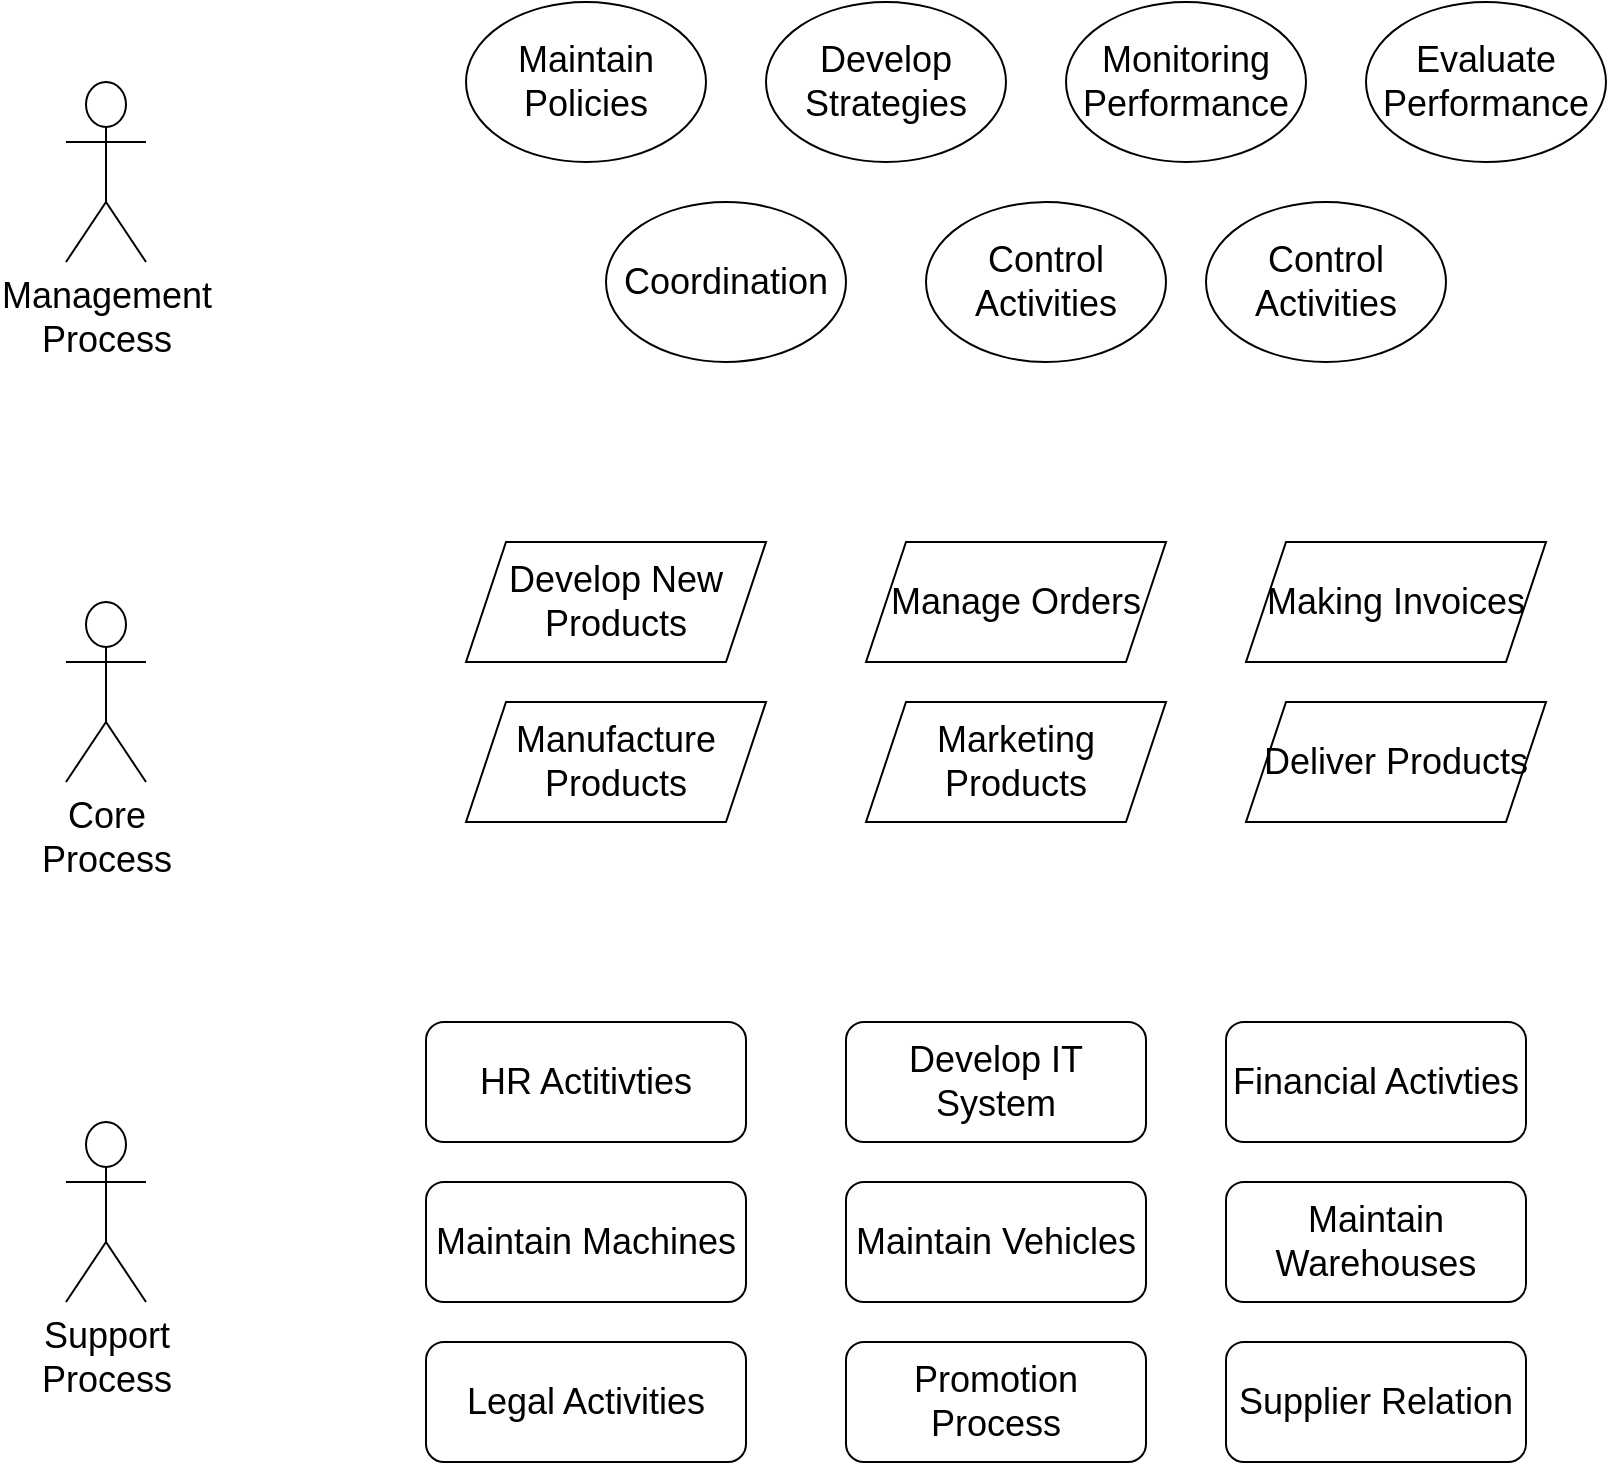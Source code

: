 <mxfile version="15.8.7" type="device"><diagram id="Mw8cWaUhMOjpOVqksa4J" name="Page-1"><mxGraphModel dx="1102" dy="865" grid="1" gridSize="10" guides="1" tooltips="1" connect="1" arrows="1" fold="1" page="1" pageScale="1" pageWidth="850" pageHeight="1100" math="0" shadow="0"><root><mxCell id="0"/><mxCell id="1" parent="0"/><mxCell id="dggeaERJuEHqUW4gtS9X-1" value="&lt;font style=&quot;font-size: 18px&quot;&gt;Maintain Policies&lt;/font&gt;" style="ellipse;whiteSpace=wrap;html=1;" parent="1" vertex="1"><mxGeometry x="260" y="70" width="120" height="80" as="geometry"/></mxCell><mxCell id="dggeaERJuEHqUW4gtS9X-2" value="&lt;font style=&quot;font-size: 18px&quot;&gt;Develop Strategies&lt;/font&gt;" style="ellipse;whiteSpace=wrap;html=1;" parent="1" vertex="1"><mxGeometry x="410" y="70" width="120" height="80" as="geometry"/></mxCell><mxCell id="dggeaERJuEHqUW4gtS9X-3" value="&lt;span style=&quot;font-size: 18px&quot;&gt;Monitoring Performance&lt;/span&gt;" style="ellipse;whiteSpace=wrap;html=1;" parent="1" vertex="1"><mxGeometry x="560" y="70" width="120" height="80" as="geometry"/></mxCell><mxCell id="dggeaERJuEHqUW4gtS9X-4" value="&lt;font style=&quot;font-size: 18px&quot;&gt;Coordination&lt;/font&gt;" style="ellipse;whiteSpace=wrap;html=1;" parent="1" vertex="1"><mxGeometry x="330" y="170" width="120" height="80" as="geometry"/></mxCell><mxCell id="dggeaERJuEHqUW4gtS9X-5" value="&lt;font style=&quot;font-size: 18px&quot;&gt;Evaluate Performance&lt;/font&gt;" style="ellipse;whiteSpace=wrap;html=1;" parent="1" vertex="1"><mxGeometry x="710" y="70" width="120" height="80" as="geometry"/></mxCell><mxCell id="dggeaERJuEHqUW4gtS9X-6" value="&lt;font style=&quot;font-size: 18px&quot;&gt;Control Activities&lt;/font&gt;" style="ellipse;whiteSpace=wrap;html=1;" parent="1" vertex="1"><mxGeometry x="490" y="170" width="120" height="80" as="geometry"/></mxCell><mxCell id="dggeaERJuEHqUW4gtS9X-7" value="&lt;font style=&quot;font-size: 18px&quot;&gt;Control Activities&lt;/font&gt;" style="ellipse;whiteSpace=wrap;html=1;" parent="1" vertex="1"><mxGeometry x="630" y="170" width="120" height="80" as="geometry"/></mxCell><mxCell id="dggeaERJuEHqUW4gtS9X-8" value="Develop New Products" style="shape=parallelogram;perimeter=parallelogramPerimeter;whiteSpace=wrap;html=1;fixedSize=1;fontSize=18;" parent="1" vertex="1"><mxGeometry x="260" y="340" width="150" height="60" as="geometry"/></mxCell><mxCell id="dggeaERJuEHqUW4gtS9X-9" value="Manage Orders" style="shape=parallelogram;perimeter=parallelogramPerimeter;whiteSpace=wrap;html=1;fixedSize=1;fontSize=18;" parent="1" vertex="1"><mxGeometry x="460" y="340" width="150" height="60" as="geometry"/></mxCell><mxCell id="dggeaERJuEHqUW4gtS9X-10" value="Making Invoices" style="shape=parallelogram;perimeter=parallelogramPerimeter;whiteSpace=wrap;html=1;fixedSize=1;fontSize=18;" parent="1" vertex="1"><mxGeometry x="650" y="340" width="150" height="60" as="geometry"/></mxCell><mxCell id="dggeaERJuEHqUW4gtS9X-13" value="Manufacture Products" style="shape=parallelogram;perimeter=parallelogramPerimeter;whiteSpace=wrap;html=1;fixedSize=1;fontSize=18;" parent="1" vertex="1"><mxGeometry x="260" y="420" width="150" height="60" as="geometry"/></mxCell><mxCell id="dggeaERJuEHqUW4gtS9X-14" value="Marketing Products" style="shape=parallelogram;perimeter=parallelogramPerimeter;whiteSpace=wrap;html=1;fixedSize=1;fontSize=18;" parent="1" vertex="1"><mxGeometry x="460" y="420" width="150" height="60" as="geometry"/></mxCell><mxCell id="dggeaERJuEHqUW4gtS9X-15" value="Deliver Products" style="shape=parallelogram;perimeter=parallelogramPerimeter;whiteSpace=wrap;html=1;fixedSize=1;fontSize=18;" parent="1" vertex="1"><mxGeometry x="650" y="420" width="150" height="60" as="geometry"/></mxCell><mxCell id="dggeaERJuEHqUW4gtS9X-16" value="HR Actitivties" style="rounded=1;whiteSpace=wrap;html=1;fontSize=18;" parent="1" vertex="1"><mxGeometry x="240" y="580" width="160" height="60" as="geometry"/></mxCell><mxCell id="dggeaERJuEHqUW4gtS9X-17" value="Develop IT System" style="rounded=1;whiteSpace=wrap;html=1;fontSize=18;" parent="1" vertex="1"><mxGeometry x="450" y="580" width="150" height="60" as="geometry"/></mxCell><mxCell id="dggeaERJuEHqUW4gtS9X-18" value="Financial Activties" style="rounded=1;whiteSpace=wrap;html=1;fontSize=18;" parent="1" vertex="1"><mxGeometry x="640" y="580" width="150" height="60" as="geometry"/></mxCell><mxCell id="dggeaERJuEHqUW4gtS9X-19" value="Maintain Machines" style="rounded=1;whiteSpace=wrap;html=1;fontSize=18;" parent="1" vertex="1"><mxGeometry x="240" y="660" width="160" height="60" as="geometry"/></mxCell><mxCell id="dggeaERJuEHqUW4gtS9X-20" value="Maintain Vehicles" style="rounded=1;whiteSpace=wrap;html=1;fontSize=18;" parent="1" vertex="1"><mxGeometry x="450" y="660" width="150" height="60" as="geometry"/></mxCell><mxCell id="dggeaERJuEHqUW4gtS9X-21" value="Maintain Warehouses" style="rounded=1;whiteSpace=wrap;html=1;fontSize=18;" parent="1" vertex="1"><mxGeometry x="640" y="660" width="150" height="60" as="geometry"/></mxCell><mxCell id="dggeaERJuEHqUW4gtS9X-24" value="Legal Activities" style="rounded=1;whiteSpace=wrap;html=1;fontSize=18;" parent="1" vertex="1"><mxGeometry x="240" y="740" width="160" height="60" as="geometry"/></mxCell><mxCell id="dggeaERJuEHqUW4gtS9X-25" value="Promotion Process" style="rounded=1;whiteSpace=wrap;html=1;fontSize=18;" parent="1" vertex="1"><mxGeometry x="450" y="740" width="150" height="60" as="geometry"/></mxCell><mxCell id="dggeaERJuEHqUW4gtS9X-26" value="Supplier Relation" style="rounded=1;whiteSpace=wrap;html=1;fontSize=18;" parent="1" vertex="1"><mxGeometry x="640" y="740" width="150" height="60" as="geometry"/></mxCell><mxCell id="dggeaERJuEHqUW4gtS9X-27" value="Management &lt;br&gt;Process" style="shape=umlActor;verticalLabelPosition=bottom;verticalAlign=top;html=1;outlineConnect=0;fontSize=18;" parent="1" vertex="1"><mxGeometry x="60" y="110" width="40" height="90" as="geometry"/></mxCell><mxCell id="dggeaERJuEHqUW4gtS9X-30" value="Core&lt;br&gt;Process" style="shape=umlActor;verticalLabelPosition=bottom;verticalAlign=top;html=1;outlineConnect=0;fontSize=18;" parent="1" vertex="1"><mxGeometry x="60" y="370" width="40" height="90" as="geometry"/></mxCell><mxCell id="dggeaERJuEHqUW4gtS9X-31" value="Support&lt;br&gt;Process" style="shape=umlActor;verticalLabelPosition=bottom;verticalAlign=top;html=1;outlineConnect=0;fontSize=18;" parent="1" vertex="1"><mxGeometry x="60" y="630" width="40" height="90" as="geometry"/></mxCell></root></mxGraphModel></diagram></mxfile>